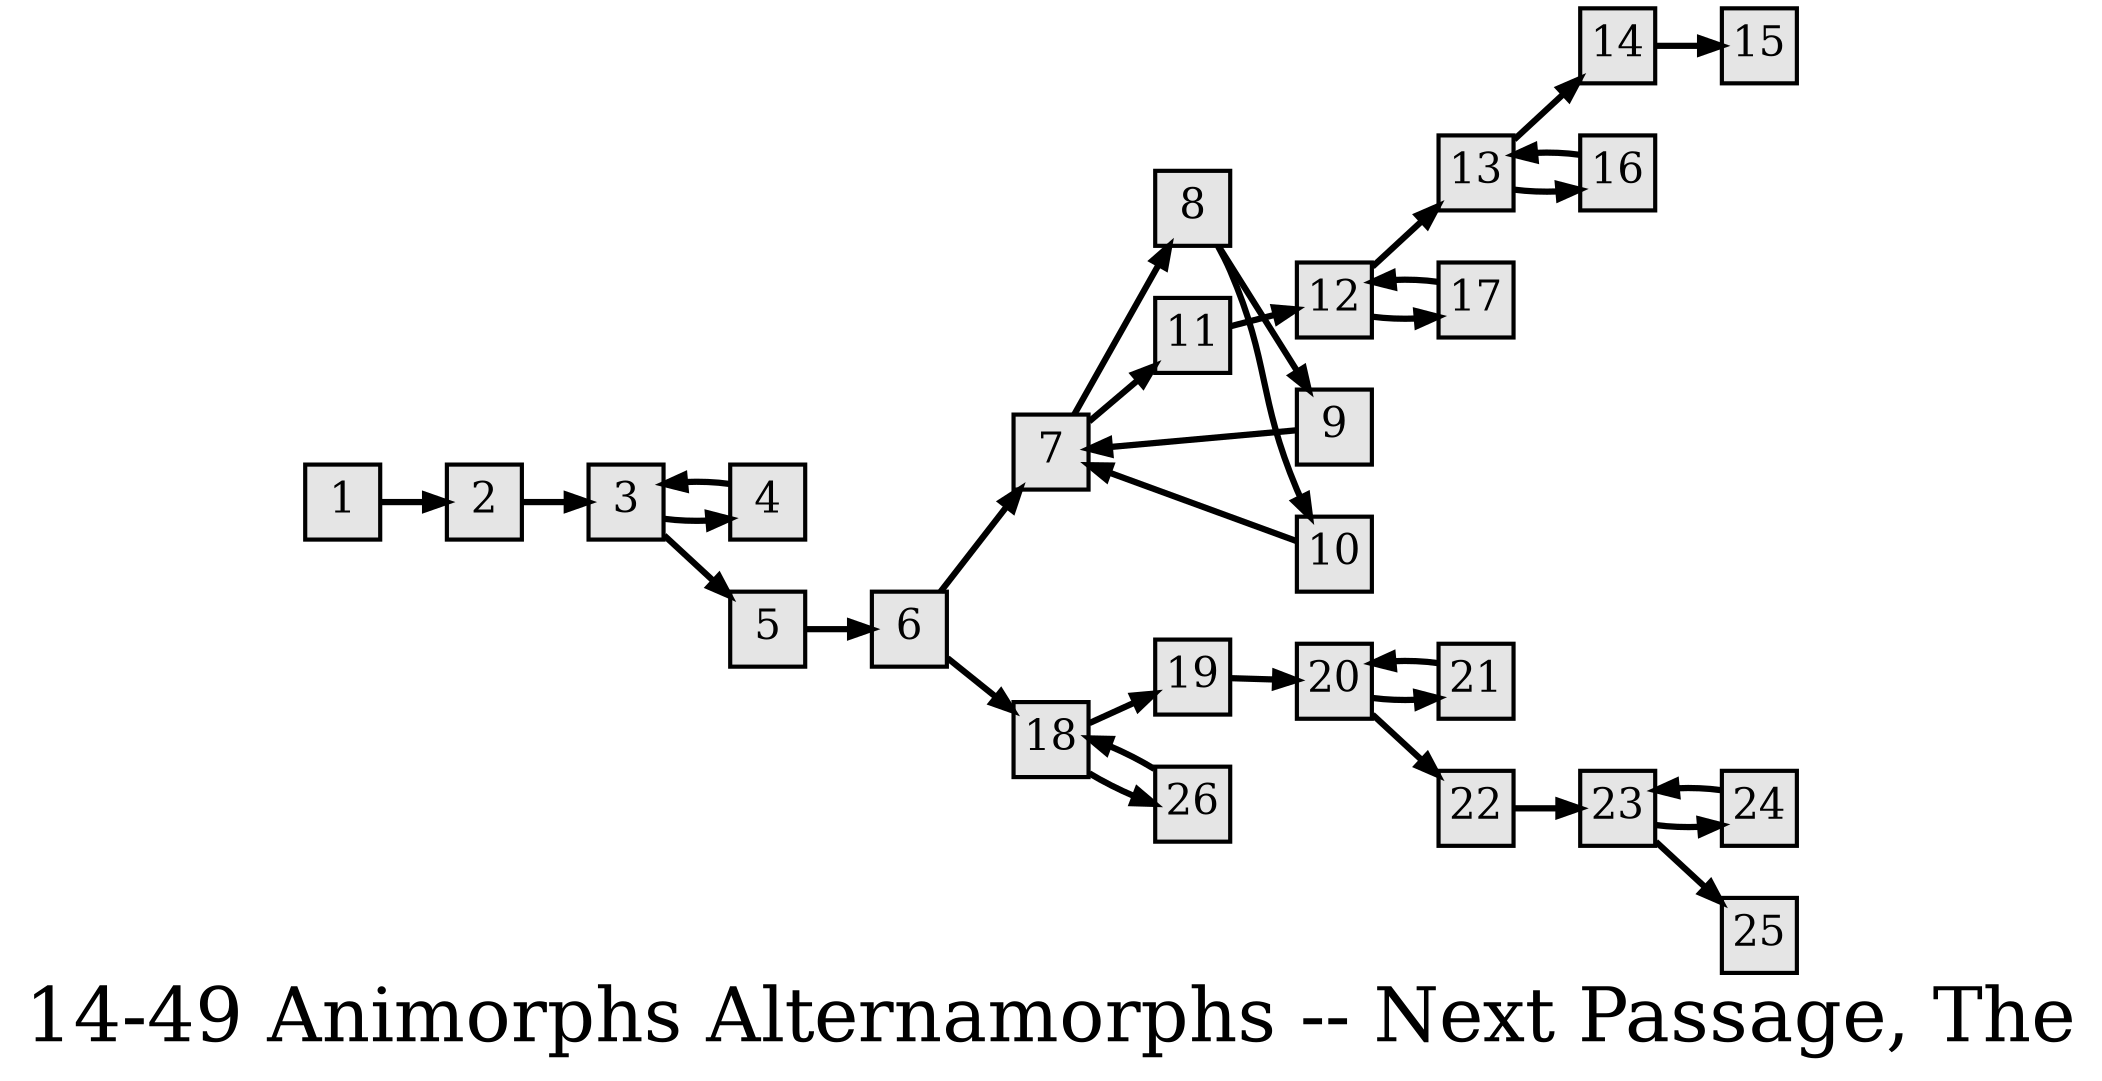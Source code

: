 digraph g{
  graph [ label="14-49 Animorphs Alternamorphs -- Next Passage, The" rankdir=LR, ordering=out, fontsize=36, nodesep="0.35", ranksep="0.45"];
  node  [shape=rect, penwidth=2, fontsize=20, style=filled, fillcolor=grey90, margin="0,0", labelfloat=true, regular=true, fixedsize=true];
  edge  [labelfloat=true, penwidth=3, fontsize=12];
  1 -> 2;
  2 -> 3;
  3 -> 4;
  3 -> 5;
  4 -> 3;
  5 -> 6;
  6 -> 7;
  6 -> 18;
  7 -> 8;
  7 -> 11;
  8 -> 9;
  8 -> 10;
  9 -> 7;
  10 -> 7;
  11 -> 12;
  12 -> 13;
  12 -> 17;
  13 -> 14;
  13 -> 16;
  14 -> 15;
  16 -> 13;
  17 -> 12;
  18 -> 19;
  18 -> 26;
  19 -> 20;
  20 -> 21;
  20 -> 22;
  21 -> 20;
  22 -> 23;
  23 -> 24;
  23 -> 25;
  24 -> 23;
  26 -> 18;
}

